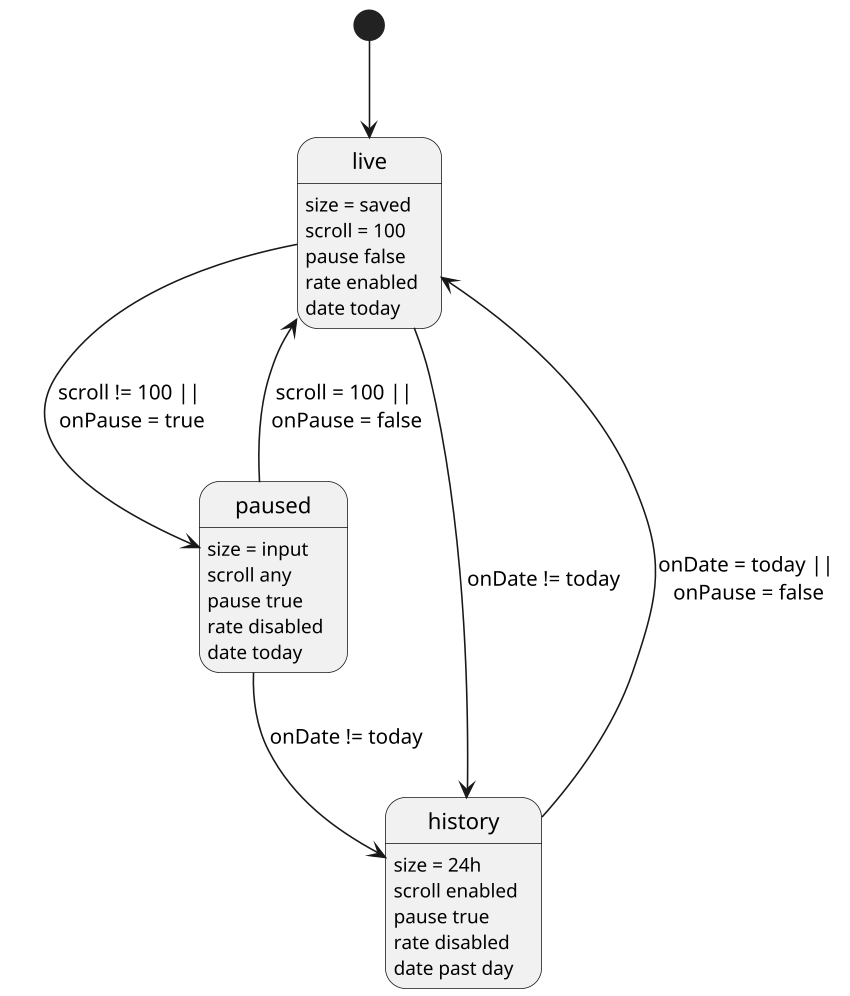 @startuml
'httpp://plantuml.com/state-diagram

scale 850 width
[*] --> l

state "live" as l
    l: size = saved
    l: scroll = 100
    l: pause false
    l: rate enabled
    l: date today

state "paused" as p
    p: size = input
    p: scroll any
    p: pause true
    p: rate disabled
    p: date today


state "history" as h
    h: size = 24h
    h: scroll enabled
    h: pause true
    h: rate disabled
    h: date past day

l --> p : scroll != 100 || \nonPause = true
p --> l : scroll = 100 || \nonPause = false
l --> h : onDate != today
p --> h : onDate != today
h --> l : onDate = today || \nonPause = false
@enduml
